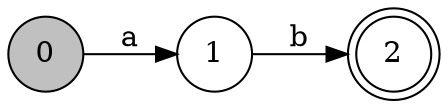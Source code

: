 digraph G{
label = ""
rankdir = LR;
node [shape = circle];
node [shape = doublecircle]; 
 "2";
node [shape = circle];
"0"[fillcolor=gray, style=filled];
"0" -> "1" [label = "a"];
"1" -> "2" [label = "b"];}
